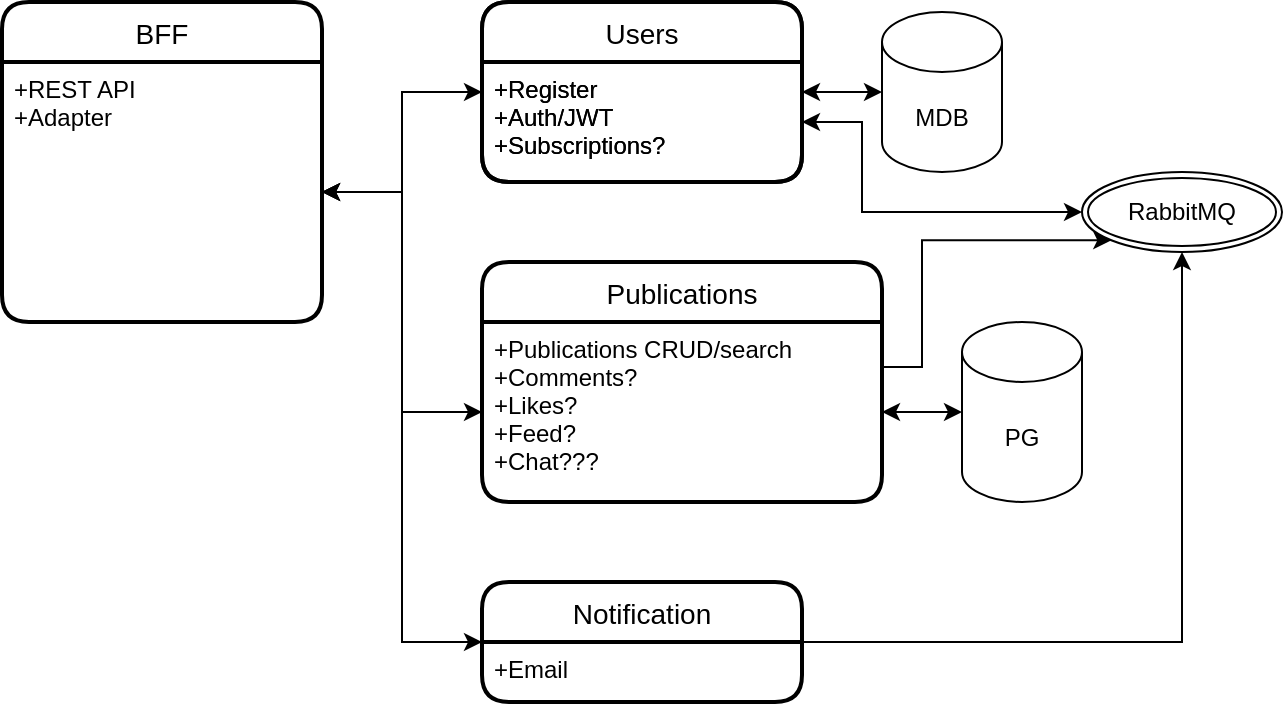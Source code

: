 <mxfile>
    <diagram id="R2lEEEUBdFMjLlhIrx00" name="Page-1">
        <mxGraphModel dx="1200" dy="603" grid="1" gridSize="10" guides="1" tooltips="1" connect="1" arrows="1" fold="1" page="1" pageScale="1" pageWidth="850" pageHeight="1100" math="0" shadow="0" extFonts="Permanent Marker^https://fonts.googleapis.com/css?family=Permanent+Marker">
            <root>
                <mxCell id="0"/>
                <mxCell id="1" parent="0"/>
                <mxCell id="0CXqWpA0D5zM9gVO1vt8-4" value="Users" style="swimlane;childLayout=stackLayout;horizontal=1;startSize=30;horizontalStack=0;rounded=1;fontSize=14;fontStyle=0;strokeWidth=2;resizeParent=0;resizeLast=1;shadow=0;dashed=0;align=center;" parent="1" vertex="1">
                    <mxGeometry x="360" y="280" width="160" height="90" as="geometry"/>
                </mxCell>
                <mxCell id="0CXqWpA0D5zM9gVO1vt8-5" value="+Register&#10;+Auth/JWT&#10;+Subscriptions?" style="align=left;strokeColor=none;fillColor=none;spacingLeft=4;fontSize=12;verticalAlign=top;resizable=0;rotatable=0;part=1;" parent="0CXqWpA0D5zM9gVO1vt8-4" vertex="1">
                    <mxGeometry y="30" width="160" height="60" as="geometry"/>
                </mxCell>
                <mxCell id="0CXqWpA0D5zM9gVO1vt8-30" style="edgeStyle=elbowEdgeStyle;rounded=0;orthogonalLoop=1;jettySize=auto;html=1;entryX=1;entryY=0.5;entryDx=0;entryDy=0;targetPerimeterSpacing=6;" parent="0CXqWpA0D5zM9gVO1vt8-4" source="0CXqWpA0D5zM9gVO1vt8-5" target="0CXqWpA0D5zM9gVO1vt8-5" edge="1">
                    <mxGeometry relative="1" as="geometry"/>
                </mxCell>
                <mxCell id="0CXqWpA0D5zM9gVO1vt8-6" value="Publications" style="swimlane;childLayout=stackLayout;horizontal=1;startSize=30;horizontalStack=0;rounded=1;fontSize=14;fontStyle=0;strokeWidth=2;resizeParent=0;resizeLast=1;shadow=0;dashed=0;align=center;" parent="1" vertex="1">
                    <mxGeometry x="360" y="410" width="200" height="120" as="geometry"/>
                </mxCell>
                <mxCell id="0CXqWpA0D5zM9gVO1vt8-7" value="+Publications CRUD/search &#10;+Comments? &#10;+Likes?&#10;+Feed?&#10;+Chat???" style="align=left;strokeColor=none;fillColor=none;spacingLeft=4;fontSize=12;verticalAlign=top;resizable=0;rotatable=0;part=1;" parent="0CXqWpA0D5zM9gVO1vt8-6" vertex="1">
                    <mxGeometry y="30" width="200" height="90" as="geometry"/>
                </mxCell>
                <mxCell id="0CXqWpA0D5zM9gVO1vt8-11" value="MDB" style="shape=cylinder3;whiteSpace=wrap;html=1;boundedLbl=1;backgroundOutline=1;size=15;" parent="1" vertex="1">
                    <mxGeometry x="560" y="285" width="60" height="80" as="geometry"/>
                </mxCell>
                <mxCell id="0CXqWpA0D5zM9gVO1vt8-12" value="PG" style="shape=cylinder3;whiteSpace=wrap;html=1;boundedLbl=1;backgroundOutline=1;size=15;" parent="1" vertex="1">
                    <mxGeometry x="600" y="440" width="60" height="90" as="geometry"/>
                </mxCell>
                <mxCell id="0CXqWpA0D5zM9gVO1vt8-14" value="RabbitMQ" style="ellipse;shape=doubleEllipse;margin=3;whiteSpace=wrap;html=1;align=center;" parent="1" vertex="1">
                    <mxGeometry x="660" y="365" width="100" height="40" as="geometry"/>
                </mxCell>
                <mxCell id="0CXqWpA0D5zM9gVO1vt8-15" value="Notification" style="swimlane;childLayout=stackLayout;horizontal=1;startSize=30;horizontalStack=0;rounded=1;fontSize=14;fontStyle=0;strokeWidth=2;resizeParent=0;resizeLast=1;shadow=0;dashed=0;align=center;" parent="1" vertex="1">
                    <mxGeometry x="360" y="570" width="160" height="60" as="geometry"/>
                </mxCell>
                <mxCell id="0CXqWpA0D5zM9gVO1vt8-16" value="+Email&#10;" style="align=left;strokeColor=none;fillColor=none;spacingLeft=4;fontSize=12;verticalAlign=top;resizable=0;rotatable=0;part=1;" parent="0CXqWpA0D5zM9gVO1vt8-15" vertex="1">
                    <mxGeometry y="30" width="160" height="30" as="geometry"/>
                </mxCell>
                <mxCell id="0CXqWpA0D5zM9gVO1vt8-32" value="" style="endArrow=classic;startArrow=classic;html=1;rounded=0;strokeWidth=1;targetPerimeterSpacing=0;entryX=0;entryY=0.5;entryDx=0;entryDy=0;entryPerimeter=0;exitX=1;exitY=0.25;exitDx=0;exitDy=0;edgeStyle=orthogonalEdgeStyle;curved=1;" parent="1" source="0CXqWpA0D5zM9gVO1vt8-5" target="0CXqWpA0D5zM9gVO1vt8-11" edge="1">
                    <mxGeometry width="50" height="50" relative="1" as="geometry">
                        <mxPoint x="980" y="300" as="sourcePoint"/>
                        <mxPoint x="1030" y="250" as="targetPoint"/>
                    </mxGeometry>
                </mxCell>
                <mxCell id="0CXqWpA0D5zM9gVO1vt8-34" value="" style="endArrow=classic;startArrow=classic;html=1;rounded=0;strokeWidth=1;targetPerimeterSpacing=0;entryX=0;entryY=0.5;entryDx=0;entryDy=0;entryPerimeter=0;exitX=1;exitY=0.5;exitDx=0;exitDy=0;edgeStyle=orthogonalEdgeStyle;curved=1;" parent="1" source="0CXqWpA0D5zM9gVO1vt8-7" target="0CXqWpA0D5zM9gVO1vt8-12" edge="1">
                    <mxGeometry width="50" height="50" relative="1" as="geometry">
                        <mxPoint x="1020" y="349.5" as="sourcePoint"/>
                        <mxPoint x="1060" y="349.5" as="targetPoint"/>
                    </mxGeometry>
                </mxCell>
                <mxCell id="0CXqWpA0D5zM9gVO1vt8-52" value="BFF" style="swimlane;childLayout=stackLayout;horizontal=1;startSize=30;horizontalStack=0;rounded=1;fontSize=14;fontStyle=0;strokeWidth=2;resizeParent=0;resizeLast=1;shadow=0;dashed=0;align=center;" parent="1" vertex="1">
                    <mxGeometry x="120" y="280" width="160" height="160" as="geometry"/>
                </mxCell>
                <mxCell id="0CXqWpA0D5zM9gVO1vt8-53" value="+REST API&#10;+Adapter " style="align=left;strokeColor=none;fillColor=none;spacingLeft=4;fontSize=12;verticalAlign=top;resizable=0;rotatable=0;part=1;" parent="0CXqWpA0D5zM9gVO1vt8-52" vertex="1">
                    <mxGeometry y="30" width="160" height="130" as="geometry"/>
                </mxCell>
                <mxCell id="0CXqWpA0D5zM9gVO1vt8-55" value="" style="endArrow=classic;html=1;rounded=0;strokeWidth=1;targetPerimeterSpacing=0;exitX=1;exitY=0.25;exitDx=0;exitDy=0;entryX=0;entryY=1;entryDx=0;entryDy=0;edgeStyle=orthogonalEdgeStyle;" parent="1" source="0CXqWpA0D5zM9gVO1vt8-7" target="0CXqWpA0D5zM9gVO1vt8-14" edge="1">
                    <mxGeometry width="50" height="50" relative="1" as="geometry">
                        <mxPoint x="630" y="350" as="sourcePoint"/>
                        <mxPoint x="680" y="300" as="targetPoint"/>
                        <Array as="points">
                            <mxPoint x="580" y="463"/>
                            <mxPoint x="580" y="399"/>
                        </Array>
                    </mxGeometry>
                </mxCell>
                <mxCell id="0CXqWpA0D5zM9gVO1vt8-59" value="" style="endArrow=classic;html=1;rounded=0;strokeWidth=1;targetPerimeterSpacing=0;exitX=1;exitY=0;exitDx=0;exitDy=0;entryX=0.5;entryY=1;entryDx=0;entryDy=0;edgeStyle=orthogonalEdgeStyle;" parent="1" source="0CXqWpA0D5zM9gVO1vt8-16" target="0CXqWpA0D5zM9gVO1vt8-14" edge="1">
                    <mxGeometry width="50" height="50" relative="1" as="geometry">
                        <mxPoint x="570" y="472.5" as="sourcePoint"/>
                        <mxPoint x="629.645" y="354.142" as="targetPoint"/>
                        <Array as="points">
                            <mxPoint x="710" y="600"/>
                        </Array>
                    </mxGeometry>
                </mxCell>
                <mxCell id="0CXqWpA0D5zM9gVO1vt8-65" value="Users" style="swimlane;childLayout=stackLayout;horizontal=1;startSize=30;horizontalStack=0;rounded=1;fontSize=14;fontStyle=0;strokeWidth=2;resizeParent=0;resizeLast=1;shadow=0;dashed=0;align=center;" parent="1" vertex="1">
                    <mxGeometry x="360" y="280" width="160" height="90" as="geometry"/>
                </mxCell>
                <mxCell id="0CXqWpA0D5zM9gVO1vt8-66" value="+Register&#10;+Auth/JWT&#10;+Subscriptions?" style="align=left;strokeColor=none;fillColor=none;spacingLeft=4;fontSize=12;verticalAlign=top;resizable=0;rotatable=0;part=1;" parent="0CXqWpA0D5zM9gVO1vt8-65" vertex="1">
                    <mxGeometry y="30" width="160" height="60" as="geometry"/>
                </mxCell>
                <mxCell id="0CXqWpA0D5zM9gVO1vt8-67" style="edgeStyle=elbowEdgeStyle;rounded=0;orthogonalLoop=1;jettySize=auto;html=1;entryX=1;entryY=0.5;entryDx=0;entryDy=0;targetPerimeterSpacing=6;" parent="0CXqWpA0D5zM9gVO1vt8-65" source="0CXqWpA0D5zM9gVO1vt8-66" target="0CXqWpA0D5zM9gVO1vt8-66" edge="1">
                    <mxGeometry relative="1" as="geometry"/>
                </mxCell>
                <mxCell id="0CXqWpA0D5zM9gVO1vt8-71" value="" style="endArrow=classic;startArrow=classic;html=1;rounded=0;strokeWidth=1;targetPerimeterSpacing=0;exitX=1;exitY=0.5;exitDx=0;exitDy=0;edgeStyle=orthogonalEdgeStyle;" parent="1" source="0CXqWpA0D5zM9gVO1vt8-66" target="0CXqWpA0D5zM9gVO1vt8-14" edge="1">
                    <mxGeometry width="50" height="50" relative="1" as="geometry">
                        <mxPoint x="630" y="350" as="sourcePoint"/>
                        <mxPoint x="680" y="300" as="targetPoint"/>
                        <Array as="points">
                            <mxPoint x="550" y="340"/>
                            <mxPoint x="550" y="385"/>
                        </Array>
                    </mxGeometry>
                </mxCell>
                <mxCell id="0CXqWpA0D5zM9gVO1vt8-72" value="" style="endArrow=classic;startArrow=classic;html=1;rounded=0;strokeWidth=1;targetPerimeterSpacing=0;exitX=1;exitY=0.5;exitDx=0;exitDy=0;edgeStyle=elbowEdgeStyle;entryX=0;entryY=0.25;entryDx=0;entryDy=0;" parent="1" source="0CXqWpA0D5zM9gVO1vt8-53" target="0CXqWpA0D5zM9gVO1vt8-66" edge="1">
                    <mxGeometry width="50" height="50" relative="1" as="geometry">
                        <mxPoint x="310" y="420" as="sourcePoint"/>
                        <mxPoint x="360" y="370" as="targetPoint"/>
                    </mxGeometry>
                </mxCell>
                <mxCell id="0CXqWpA0D5zM9gVO1vt8-75" value="" style="endArrow=classic;startArrow=classic;html=1;rounded=0;strokeWidth=1;targetPerimeterSpacing=0;exitX=1;exitY=0.5;exitDx=0;exitDy=0;entryX=0;entryY=0.5;entryDx=0;entryDy=0;edgeStyle=elbowEdgeStyle;" parent="1" source="0CXqWpA0D5zM9gVO1vt8-53" target="0CXqWpA0D5zM9gVO1vt8-7" edge="1">
                    <mxGeometry width="50" height="50" relative="1" as="geometry">
                        <mxPoint x="310" y="420" as="sourcePoint"/>
                        <mxPoint x="360" y="370" as="targetPoint"/>
                    </mxGeometry>
                </mxCell>
                <mxCell id="0CXqWpA0D5zM9gVO1vt8-76" value="" style="endArrow=classic;startArrow=classic;html=1;rounded=0;strokeWidth=1;targetPerimeterSpacing=0;exitX=1;exitY=0.5;exitDx=0;exitDy=0;entryX=0;entryY=0;entryDx=0;entryDy=0;edgeStyle=elbowEdgeStyle;" parent="1" source="0CXqWpA0D5zM9gVO1vt8-53" target="0CXqWpA0D5zM9gVO1vt8-16" edge="1">
                    <mxGeometry width="50" height="50" relative="1" as="geometry">
                        <mxPoint x="310" y="420" as="sourcePoint"/>
                        <mxPoint x="360" y="370" as="targetPoint"/>
                        <Array as="points">
                            <mxPoint x="320" y="410"/>
                            <mxPoint x="300" y="520"/>
                        </Array>
                    </mxGeometry>
                </mxCell>
            </root>
        </mxGraphModel>
    </diagram>
</mxfile>
